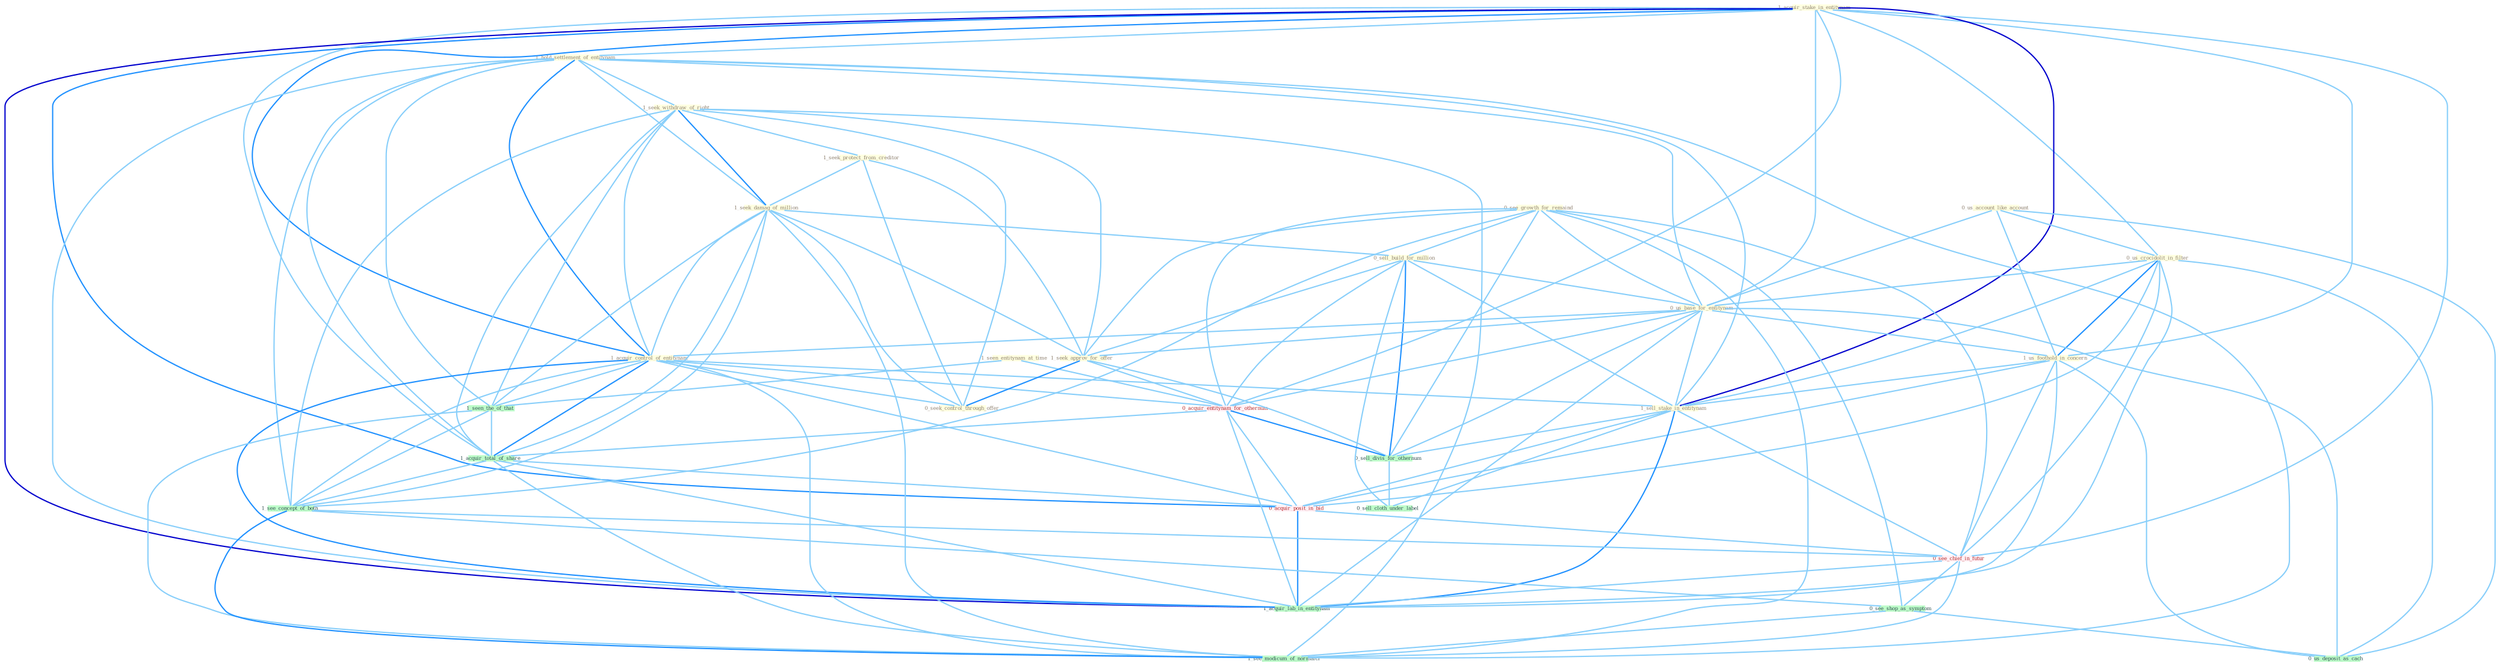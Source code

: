 Graph G{ 
    node
    [shape=polygon,style=filled,width=.5,height=.06,color="#BDFCC9",fixedsize=true,fontsize=4,
    fontcolor="#2f4f4f"];
    {node
    [color="#ffffe0", fontcolor="#8b7d6b"] "1_acquir_stake_in_entitynam " "1_hold_settlement_of_entitynam " "1_seek_withdraw_of_right " "0_see_growth_for_remaind " "1_seek_protect_from_creditor " "0_us_account_like_account " "1_seek_damag_of_million " "1_seen_entitynam_at_time " "0_us_crocidolit_in_filter " "0_sell_build_for_million " "0_us_base_for_entitynam " "1_acquir_control_of_entitynam " "1_seek_approv_for_offer " "1_us_foothold_in_concern " "1_sell_stake_in_entitynam " "0_seek_control_through_offer "}
{node [color="#fff0f5", fontcolor="#b22222"] "0_acquir_entitynam_for_othernum " "0_acquir_posit_in_bid " "0_see_chief_in_futur "}
edge [color="#B0E2FF"];

	"1_acquir_stake_in_entitynam " -- "1_hold_settlement_of_entitynam " [w="1", color="#87cefa" ];
	"1_acquir_stake_in_entitynam " -- "0_us_crocidolit_in_filter " [w="1", color="#87cefa" ];
	"1_acquir_stake_in_entitynam " -- "0_us_base_for_entitynam " [w="1", color="#87cefa" ];
	"1_acquir_stake_in_entitynam " -- "1_acquir_control_of_entitynam " [w="2", color="#1e90ff" , len=0.8];
	"1_acquir_stake_in_entitynam " -- "1_us_foothold_in_concern " [w="1", color="#87cefa" ];
	"1_acquir_stake_in_entitynam " -- "1_sell_stake_in_entitynam " [w="3", color="#0000cd" , len=0.6];
	"1_acquir_stake_in_entitynam " -- "0_acquir_entitynam_for_othernum " [w="1", color="#87cefa" ];
	"1_acquir_stake_in_entitynam " -- "1_acquir_total_of_share " [w="1", color="#87cefa" ];
	"1_acquir_stake_in_entitynam " -- "0_acquir_posit_in_bid " [w="2", color="#1e90ff" , len=0.8];
	"1_acquir_stake_in_entitynam " -- "0_see_chief_in_futur " [w="1", color="#87cefa" ];
	"1_acquir_stake_in_entitynam " -- "1_acquir_lab_in_entitynam " [w="3", color="#0000cd" , len=0.6];
	"1_hold_settlement_of_entitynam " -- "1_seek_withdraw_of_right " [w="1", color="#87cefa" ];
	"1_hold_settlement_of_entitynam " -- "1_seek_damag_of_million " [w="1", color="#87cefa" ];
	"1_hold_settlement_of_entitynam " -- "0_us_base_for_entitynam " [w="1", color="#87cefa" ];
	"1_hold_settlement_of_entitynam " -- "1_acquir_control_of_entitynam " [w="2", color="#1e90ff" , len=0.8];
	"1_hold_settlement_of_entitynam " -- "1_sell_stake_in_entitynam " [w="1", color="#87cefa" ];
	"1_hold_settlement_of_entitynam " -- "1_seen_the_of_that " [w="1", color="#87cefa" ];
	"1_hold_settlement_of_entitynam " -- "1_acquir_total_of_share " [w="1", color="#87cefa" ];
	"1_hold_settlement_of_entitynam " -- "1_see_concept_of_both " [w="1", color="#87cefa" ];
	"1_hold_settlement_of_entitynam " -- "1_acquir_lab_in_entitynam " [w="1", color="#87cefa" ];
	"1_hold_settlement_of_entitynam " -- "1_see_modicum_of_normalci " [w="1", color="#87cefa" ];
	"1_seek_withdraw_of_right " -- "1_seek_protect_from_creditor " [w="1", color="#87cefa" ];
	"1_seek_withdraw_of_right " -- "1_seek_damag_of_million " [w="2", color="#1e90ff" , len=0.8];
	"1_seek_withdraw_of_right " -- "1_acquir_control_of_entitynam " [w="1", color="#87cefa" ];
	"1_seek_withdraw_of_right " -- "1_seek_approv_for_offer " [w="1", color="#87cefa" ];
	"1_seek_withdraw_of_right " -- "0_seek_control_through_offer " [w="1", color="#87cefa" ];
	"1_seek_withdraw_of_right " -- "1_seen_the_of_that " [w="1", color="#87cefa" ];
	"1_seek_withdraw_of_right " -- "1_acquir_total_of_share " [w="1", color="#87cefa" ];
	"1_seek_withdraw_of_right " -- "1_see_concept_of_both " [w="1", color="#87cefa" ];
	"1_seek_withdraw_of_right " -- "1_see_modicum_of_normalci " [w="1", color="#87cefa" ];
	"0_see_growth_for_remaind " -- "0_sell_build_for_million " [w="1", color="#87cefa" ];
	"0_see_growth_for_remaind " -- "0_us_base_for_entitynam " [w="1", color="#87cefa" ];
	"0_see_growth_for_remaind " -- "1_seek_approv_for_offer " [w="1", color="#87cefa" ];
	"0_see_growth_for_remaind " -- "0_acquir_entitynam_for_othernum " [w="1", color="#87cefa" ];
	"0_see_growth_for_remaind " -- "0_sell_divis_for_othernum " [w="1", color="#87cefa" ];
	"0_see_growth_for_remaind " -- "1_see_concept_of_both " [w="1", color="#87cefa" ];
	"0_see_growth_for_remaind " -- "0_see_chief_in_futur " [w="1", color="#87cefa" ];
	"0_see_growth_for_remaind " -- "0_see_shop_as_symptom " [w="1", color="#87cefa" ];
	"0_see_growth_for_remaind " -- "1_see_modicum_of_normalci " [w="1", color="#87cefa" ];
	"1_seek_protect_from_creditor " -- "1_seek_damag_of_million " [w="1", color="#87cefa" ];
	"1_seek_protect_from_creditor " -- "1_seek_approv_for_offer " [w="1", color="#87cefa" ];
	"1_seek_protect_from_creditor " -- "0_seek_control_through_offer " [w="1", color="#87cefa" ];
	"0_us_account_like_account " -- "0_us_crocidolit_in_filter " [w="1", color="#87cefa" ];
	"0_us_account_like_account " -- "0_us_base_for_entitynam " [w="1", color="#87cefa" ];
	"0_us_account_like_account " -- "1_us_foothold_in_concern " [w="1", color="#87cefa" ];
	"0_us_account_like_account " -- "0_us_deposit_as_cach " [w="1", color="#87cefa" ];
	"1_seek_damag_of_million " -- "0_sell_build_for_million " [w="1", color="#87cefa" ];
	"1_seek_damag_of_million " -- "1_acquir_control_of_entitynam " [w="1", color="#87cefa" ];
	"1_seek_damag_of_million " -- "1_seek_approv_for_offer " [w="1", color="#87cefa" ];
	"1_seek_damag_of_million " -- "0_seek_control_through_offer " [w="1", color="#87cefa" ];
	"1_seek_damag_of_million " -- "1_seen_the_of_that " [w="1", color="#87cefa" ];
	"1_seek_damag_of_million " -- "1_acquir_total_of_share " [w="1", color="#87cefa" ];
	"1_seek_damag_of_million " -- "1_see_concept_of_both " [w="1", color="#87cefa" ];
	"1_seek_damag_of_million " -- "1_see_modicum_of_normalci " [w="1", color="#87cefa" ];
	"1_seen_entitynam_at_time " -- "0_acquir_entitynam_for_othernum " [w="1", color="#87cefa" ];
	"1_seen_entitynam_at_time " -- "1_seen_the_of_that " [w="1", color="#87cefa" ];
	"0_us_crocidolit_in_filter " -- "0_us_base_for_entitynam " [w="1", color="#87cefa" ];
	"0_us_crocidolit_in_filter " -- "1_us_foothold_in_concern " [w="2", color="#1e90ff" , len=0.8];
	"0_us_crocidolit_in_filter " -- "1_sell_stake_in_entitynam " [w="1", color="#87cefa" ];
	"0_us_crocidolit_in_filter " -- "0_acquir_posit_in_bid " [w="1", color="#87cefa" ];
	"0_us_crocidolit_in_filter " -- "0_see_chief_in_futur " [w="1", color="#87cefa" ];
	"0_us_crocidolit_in_filter " -- "1_acquir_lab_in_entitynam " [w="1", color="#87cefa" ];
	"0_us_crocidolit_in_filter " -- "0_us_deposit_as_cach " [w="1", color="#87cefa" ];
	"0_sell_build_for_million " -- "0_us_base_for_entitynam " [w="1", color="#87cefa" ];
	"0_sell_build_for_million " -- "1_seek_approv_for_offer " [w="1", color="#87cefa" ];
	"0_sell_build_for_million " -- "1_sell_stake_in_entitynam " [w="1", color="#87cefa" ];
	"0_sell_build_for_million " -- "0_acquir_entitynam_for_othernum " [w="1", color="#87cefa" ];
	"0_sell_build_for_million " -- "0_sell_divis_for_othernum " [w="2", color="#1e90ff" , len=0.8];
	"0_sell_build_for_million " -- "0_sell_cloth_under_label " [w="1", color="#87cefa" ];
	"0_us_base_for_entitynam " -- "1_acquir_control_of_entitynam " [w="1", color="#87cefa" ];
	"0_us_base_for_entitynam " -- "1_seek_approv_for_offer " [w="1", color="#87cefa" ];
	"0_us_base_for_entitynam " -- "1_us_foothold_in_concern " [w="1", color="#87cefa" ];
	"0_us_base_for_entitynam " -- "1_sell_stake_in_entitynam " [w="1", color="#87cefa" ];
	"0_us_base_for_entitynam " -- "0_acquir_entitynam_for_othernum " [w="1", color="#87cefa" ];
	"0_us_base_for_entitynam " -- "0_sell_divis_for_othernum " [w="1", color="#87cefa" ];
	"0_us_base_for_entitynam " -- "1_acquir_lab_in_entitynam " [w="1", color="#87cefa" ];
	"0_us_base_for_entitynam " -- "0_us_deposit_as_cach " [w="1", color="#87cefa" ];
	"1_acquir_control_of_entitynam " -- "1_sell_stake_in_entitynam " [w="1", color="#87cefa" ];
	"1_acquir_control_of_entitynam " -- "0_seek_control_through_offer " [w="1", color="#87cefa" ];
	"1_acquir_control_of_entitynam " -- "0_acquir_entitynam_for_othernum " [w="1", color="#87cefa" ];
	"1_acquir_control_of_entitynam " -- "1_seen_the_of_that " [w="1", color="#87cefa" ];
	"1_acquir_control_of_entitynam " -- "1_acquir_total_of_share " [w="2", color="#1e90ff" , len=0.8];
	"1_acquir_control_of_entitynam " -- "0_acquir_posit_in_bid " [w="1", color="#87cefa" ];
	"1_acquir_control_of_entitynam " -- "1_see_concept_of_both " [w="1", color="#87cefa" ];
	"1_acquir_control_of_entitynam " -- "1_acquir_lab_in_entitynam " [w="2", color="#1e90ff" , len=0.8];
	"1_acquir_control_of_entitynam " -- "1_see_modicum_of_normalci " [w="1", color="#87cefa" ];
	"1_seek_approv_for_offer " -- "0_seek_control_through_offer " [w="2", color="#1e90ff" , len=0.8];
	"1_seek_approv_for_offer " -- "0_acquir_entitynam_for_othernum " [w="1", color="#87cefa" ];
	"1_seek_approv_for_offer " -- "0_sell_divis_for_othernum " [w="1", color="#87cefa" ];
	"1_us_foothold_in_concern " -- "1_sell_stake_in_entitynam " [w="1", color="#87cefa" ];
	"1_us_foothold_in_concern " -- "0_acquir_posit_in_bid " [w="1", color="#87cefa" ];
	"1_us_foothold_in_concern " -- "0_see_chief_in_futur " [w="1", color="#87cefa" ];
	"1_us_foothold_in_concern " -- "1_acquir_lab_in_entitynam " [w="1", color="#87cefa" ];
	"1_us_foothold_in_concern " -- "0_us_deposit_as_cach " [w="1", color="#87cefa" ];
	"1_sell_stake_in_entitynam " -- "0_sell_divis_for_othernum " [w="1", color="#87cefa" ];
	"1_sell_stake_in_entitynam " -- "0_sell_cloth_under_label " [w="1", color="#87cefa" ];
	"1_sell_stake_in_entitynam " -- "0_acquir_posit_in_bid " [w="1", color="#87cefa" ];
	"1_sell_stake_in_entitynam " -- "0_see_chief_in_futur " [w="1", color="#87cefa" ];
	"1_sell_stake_in_entitynam " -- "1_acquir_lab_in_entitynam " [w="2", color="#1e90ff" , len=0.8];
	"0_acquir_entitynam_for_othernum " -- "0_sell_divis_for_othernum " [w="2", color="#1e90ff" , len=0.8];
	"0_acquir_entitynam_for_othernum " -- "1_acquir_total_of_share " [w="1", color="#87cefa" ];
	"0_acquir_entitynam_for_othernum " -- "0_acquir_posit_in_bid " [w="1", color="#87cefa" ];
	"0_acquir_entitynam_for_othernum " -- "1_acquir_lab_in_entitynam " [w="1", color="#87cefa" ];
	"1_seen_the_of_that " -- "1_acquir_total_of_share " [w="1", color="#87cefa" ];
	"1_seen_the_of_that " -- "1_see_concept_of_both " [w="1", color="#87cefa" ];
	"1_seen_the_of_that " -- "1_see_modicum_of_normalci " [w="1", color="#87cefa" ];
	"0_sell_divis_for_othernum " -- "0_sell_cloth_under_label " [w="1", color="#87cefa" ];
	"1_acquir_total_of_share " -- "0_acquir_posit_in_bid " [w="1", color="#87cefa" ];
	"1_acquir_total_of_share " -- "1_see_concept_of_both " [w="1", color="#87cefa" ];
	"1_acquir_total_of_share " -- "1_acquir_lab_in_entitynam " [w="1", color="#87cefa" ];
	"1_acquir_total_of_share " -- "1_see_modicum_of_normalci " [w="1", color="#87cefa" ];
	"0_acquir_posit_in_bid " -- "0_see_chief_in_futur " [w="1", color="#87cefa" ];
	"0_acquir_posit_in_bid " -- "1_acquir_lab_in_entitynam " [w="2", color="#1e90ff" , len=0.8];
	"1_see_concept_of_both " -- "0_see_chief_in_futur " [w="1", color="#87cefa" ];
	"1_see_concept_of_both " -- "0_see_shop_as_symptom " [w="1", color="#87cefa" ];
	"1_see_concept_of_both " -- "1_see_modicum_of_normalci " [w="2", color="#1e90ff" , len=0.8];
	"0_see_chief_in_futur " -- "0_see_shop_as_symptom " [w="1", color="#87cefa" ];
	"0_see_chief_in_futur " -- "1_acquir_lab_in_entitynam " [w="1", color="#87cefa" ];
	"0_see_chief_in_futur " -- "1_see_modicum_of_normalci " [w="1", color="#87cefa" ];
	"0_see_shop_as_symptom " -- "0_us_deposit_as_cach " [w="1", color="#87cefa" ];
	"0_see_shop_as_symptom " -- "1_see_modicum_of_normalci " [w="1", color="#87cefa" ];
}